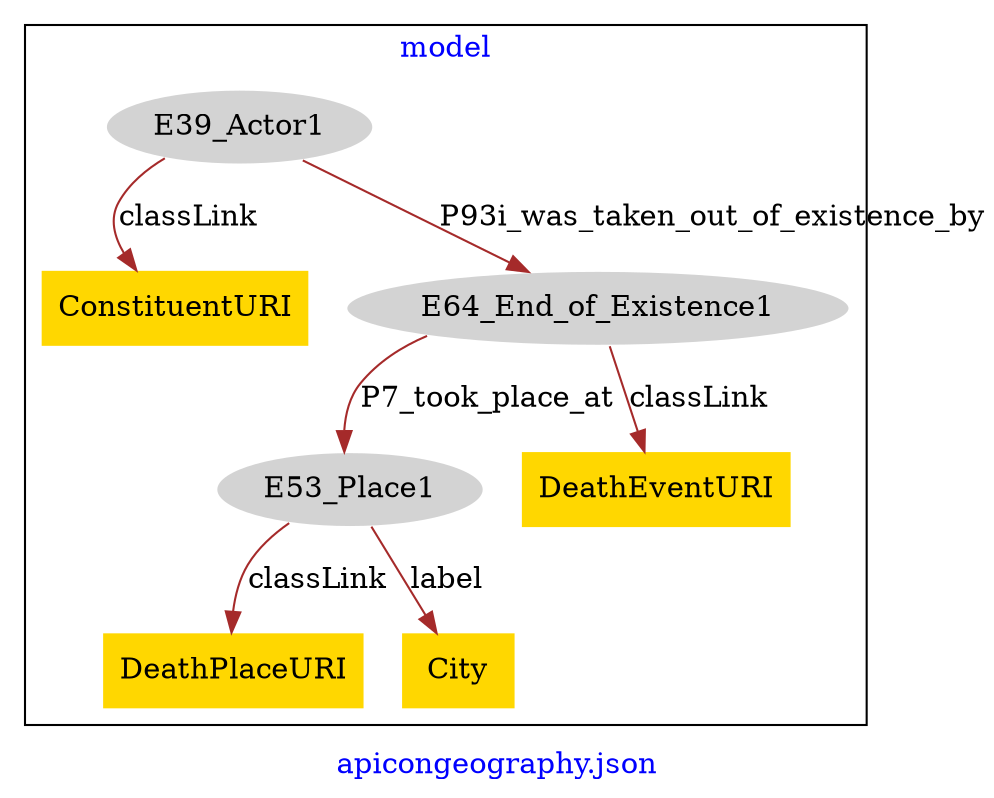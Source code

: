 digraph n0 {
fontcolor="blue"
remincross="true"
label="apicongeography.json"
subgraph cluster {
label="model"
n2[style="filled",color="white",fillcolor="lightgray",label="E39_Actor1"];
n3[shape="plaintext",style="filled",fillcolor="gold",label="ConstituentURI"];
n4[style="filled",color="white",fillcolor="lightgray",label="E64_End_of_Existence1"];
n5[style="filled",color="white",fillcolor="lightgray",label="E53_Place1"];
n6[shape="plaintext",style="filled",fillcolor="gold",label="DeathPlaceURI"];
n7[shape="plaintext",style="filled",fillcolor="gold",label="City"];
n8[shape="plaintext",style="filled",fillcolor="gold",label="DeathEventURI"];
}
n2 -> n3[color="brown",fontcolor="black",label="classLink"]
n2 -> n4[color="brown",fontcolor="black",label="P93i_was_taken_out_of_existence_by"]
n5 -> n6[color="brown",fontcolor="black",label="classLink"]
n5 -> n7[color="brown",fontcolor="black",label="label"]
n4 -> n8[color="brown",fontcolor="black",label="classLink"]
n4 -> n5[color="brown",fontcolor="black",label="P7_took_place_at"]
}
